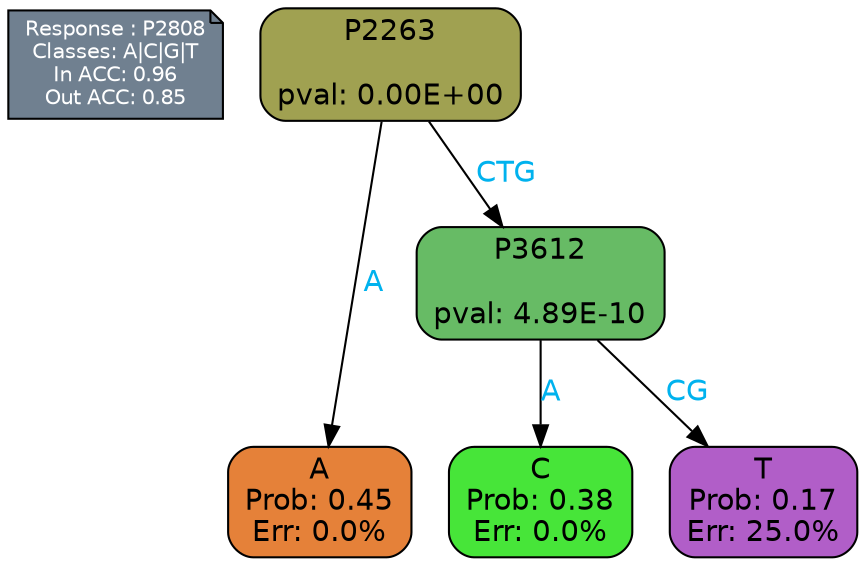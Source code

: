 digraph Tree {
node [shape=box, style="filled, rounded", color="black", fontname=helvetica] ;
graph [ranksep=equally, splines=polylines, bgcolor=transparent, dpi=600] ;
edge [fontname=helvetica] ;
LEGEND [label="Response : P2808
Classes: A|C|G|T
In ACC: 0.96
Out ACC: 0.85
",shape=note,align=left,style=filled,fillcolor="slategray",fontcolor="white",fontsize=10];1 [label="P2263

pval: 0.00E+00", fillcolor="#a0a151"] ;
2 [label="A
Prob: 0.45
Err: 0.0%", fillcolor="#e58139"] ;
3 [label="P3612

pval: 4.89E-10", fillcolor="#67bb65"] ;
4 [label="C
Prob: 0.38
Err: 0.0%", fillcolor="#47e539"] ;
5 [label="T
Prob: 0.17
Err: 25.0%", fillcolor="#b15ec8"] ;
1 -> 2 [label="A",fontcolor=deepskyblue2] ;
1 -> 3 [label="CTG",fontcolor=deepskyblue2] ;
3 -> 4 [label="A",fontcolor=deepskyblue2] ;
3 -> 5 [label="CG",fontcolor=deepskyblue2] ;
{rank = same; 2;4;5;}{rank = same; LEGEND;1;}}